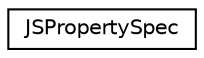 digraph "Graphical Class Hierarchy"
{
 // LATEX_PDF_SIZE
  edge [fontname="Helvetica",fontsize="10",labelfontname="Helvetica",labelfontsize="10"];
  node [fontname="Helvetica",fontsize="10",shape=record];
  rankdir="LR";
  Node0 [label="JSPropertySpec",height=0.2,width=0.4,color="black", fillcolor="white", style="filled",URL="$structJSPropertySpec.html",tooltip=" "];
}
